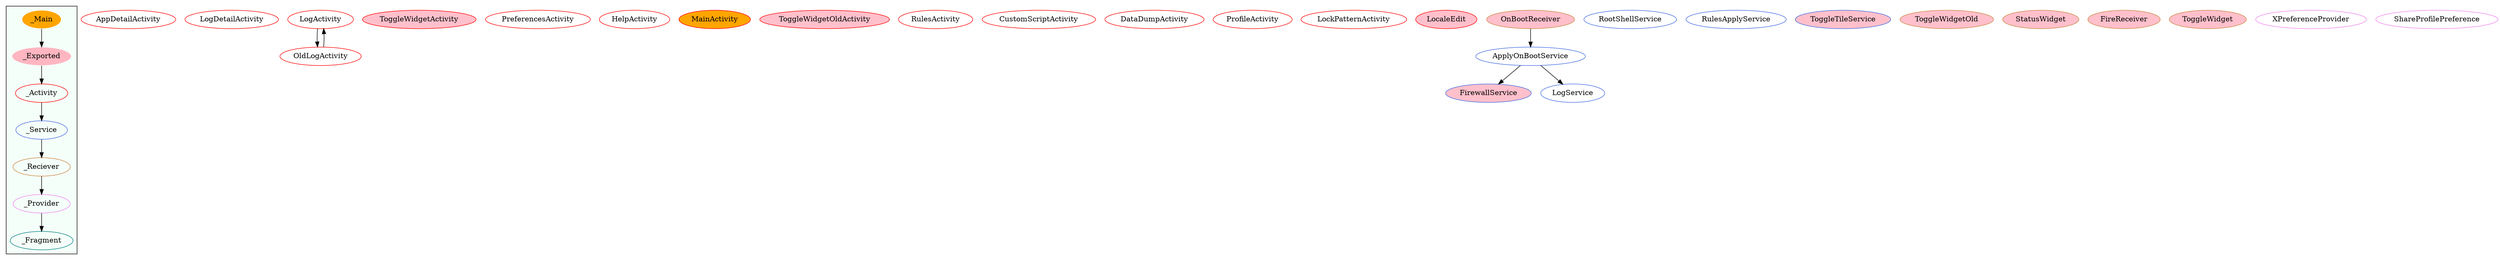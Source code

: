 digraph G {
subgraph cluster_legend{ 
bgcolor=mintcream;
_Activity[color = red];
_Service[color = royalblue];
_Provider[color = violet];
_Reciever[color = peru];
_Fragment[color = teal];
_Main[style=filled, fillcolor=orange, color = mintcream];
_Exported[style=filled, fillcolor=lightpink, color = mintcream];
_Main -> _Exported -> _Activity -> _Service -> _Reciever -> _Provider -> _Fragment; 
}
AppDetailActivity[color = red];
LogDetailActivity[color = red];
LogActivity[color = red];
ToggleWidgetActivity[style=filled, fillcolor=pink, color = red];
PreferencesActivity[color = red];
HelpActivity[color = red];
MainActivity[style=filled, fillcolor=orange, color = red];
ToggleWidgetOldActivity[style=filled, fillcolor=pink, color = red];
RulesActivity[color = red];
OldLogActivity[color = red];
CustomScriptActivity[color = red];
DataDumpActivity[color = red];
ProfileActivity[color = red];
LockPatternActivity[color = red];
LocaleEdit[style=filled, fillcolor=pink, color = red];
ApplyOnBootService[color = royalblue];
RootShellService[color = royalblue];
RulesApplyService[color = royalblue];
ToggleTileService[style=filled, fillcolor=pink, color = royalblue];
FirewallService[style=filled, fillcolor=pink, color = royalblue];
LogService[color = royalblue];
ToggleWidgetOld[style=filled, fillcolor=pink, color = peru];
StatusWidget[style=filled, fillcolor=pink, color = peru];
FireReceiver[style=filled, fillcolor=pink, color = peru];
OnBootReceiver[style=filled, fillcolor=pink, color = peru];
ToggleWidget[style=filled, fillcolor=pink, color = peru];
XPreferenceProvider[color = violet];
ShareProfilePreference[color = violet];
ApplyOnBootService->LogService;
ApplyOnBootService->FirewallService;
LogActivity->OldLogActivity;
OldLogActivity->LogActivity;
OnBootReceiver->ApplyOnBootService;
}
